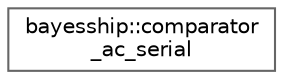digraph "Graphical Class Hierarchy"
{
 // LATEX_PDF_SIZE
  bgcolor="transparent";
  edge [fontname=Helvetica,fontsize=10,labelfontname=Helvetica,labelfontsize=10];
  node [fontname=Helvetica,fontsize=10,shape=box,height=0.2,width=0.4];
  rankdir="LR";
  Node0 [label="bayesship::comparator\l_ac_serial",height=0.2,width=0.4,color="grey40", fillcolor="white", style="filled",URL="$classbayesship_1_1comparator__ac__serial.html",tooltip="comparator to sort ac-jobs"];
}

